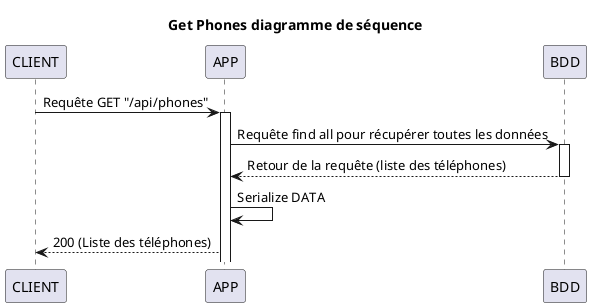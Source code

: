 @startuml

title Get Phones diagramme de séquence

participant CLIENT
participant APP
participant BDD

CLIENT -> APP: Requête GET "/api/phones"
activate APP
APP -> BDD  : Requête find all pour récupérer toutes les données
activate BDD
BDD --> APP : Retour de la requête (liste des téléphones)
deactivate BDD
APP -> APP : Serialize DATA
APP --> CLIENT : 200 (Liste des téléphones)

@enduml
